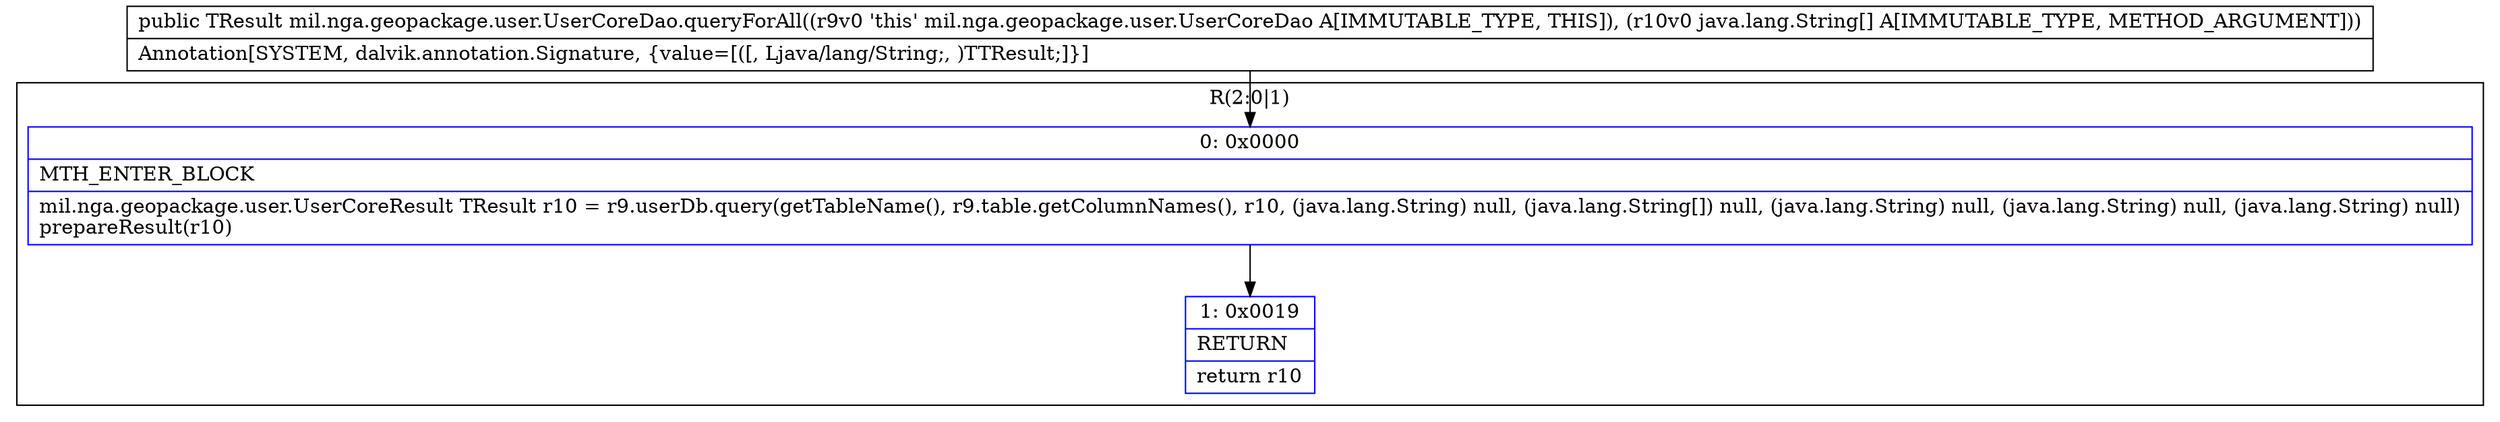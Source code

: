 digraph "CFG formil.nga.geopackage.user.UserCoreDao.queryForAll([Ljava\/lang\/String;)Lmil\/nga\/geopackage\/user\/UserCoreResult;" {
subgraph cluster_Region_1962909768 {
label = "R(2:0|1)";
node [shape=record,color=blue];
Node_0 [shape=record,label="{0\:\ 0x0000|MTH_ENTER_BLOCK\l|mil.nga.geopackage.user.UserCoreResult TResult r10 = r9.userDb.query(getTableName(), r9.table.getColumnNames(), r10, (java.lang.String) null, (java.lang.String[]) null, (java.lang.String) null, (java.lang.String) null, (java.lang.String) null)\lprepareResult(r10)\l}"];
Node_1 [shape=record,label="{1\:\ 0x0019|RETURN\l|return r10\l}"];
}
MethodNode[shape=record,label="{public TResult mil.nga.geopackage.user.UserCoreDao.queryForAll((r9v0 'this' mil.nga.geopackage.user.UserCoreDao A[IMMUTABLE_TYPE, THIS]), (r10v0 java.lang.String[] A[IMMUTABLE_TYPE, METHOD_ARGUMENT]))  | Annotation[SYSTEM, dalvik.annotation.Signature, \{value=[([, Ljava\/lang\/String;, )TTResult;]\}]\l}"];
MethodNode -> Node_0;
Node_0 -> Node_1;
}

